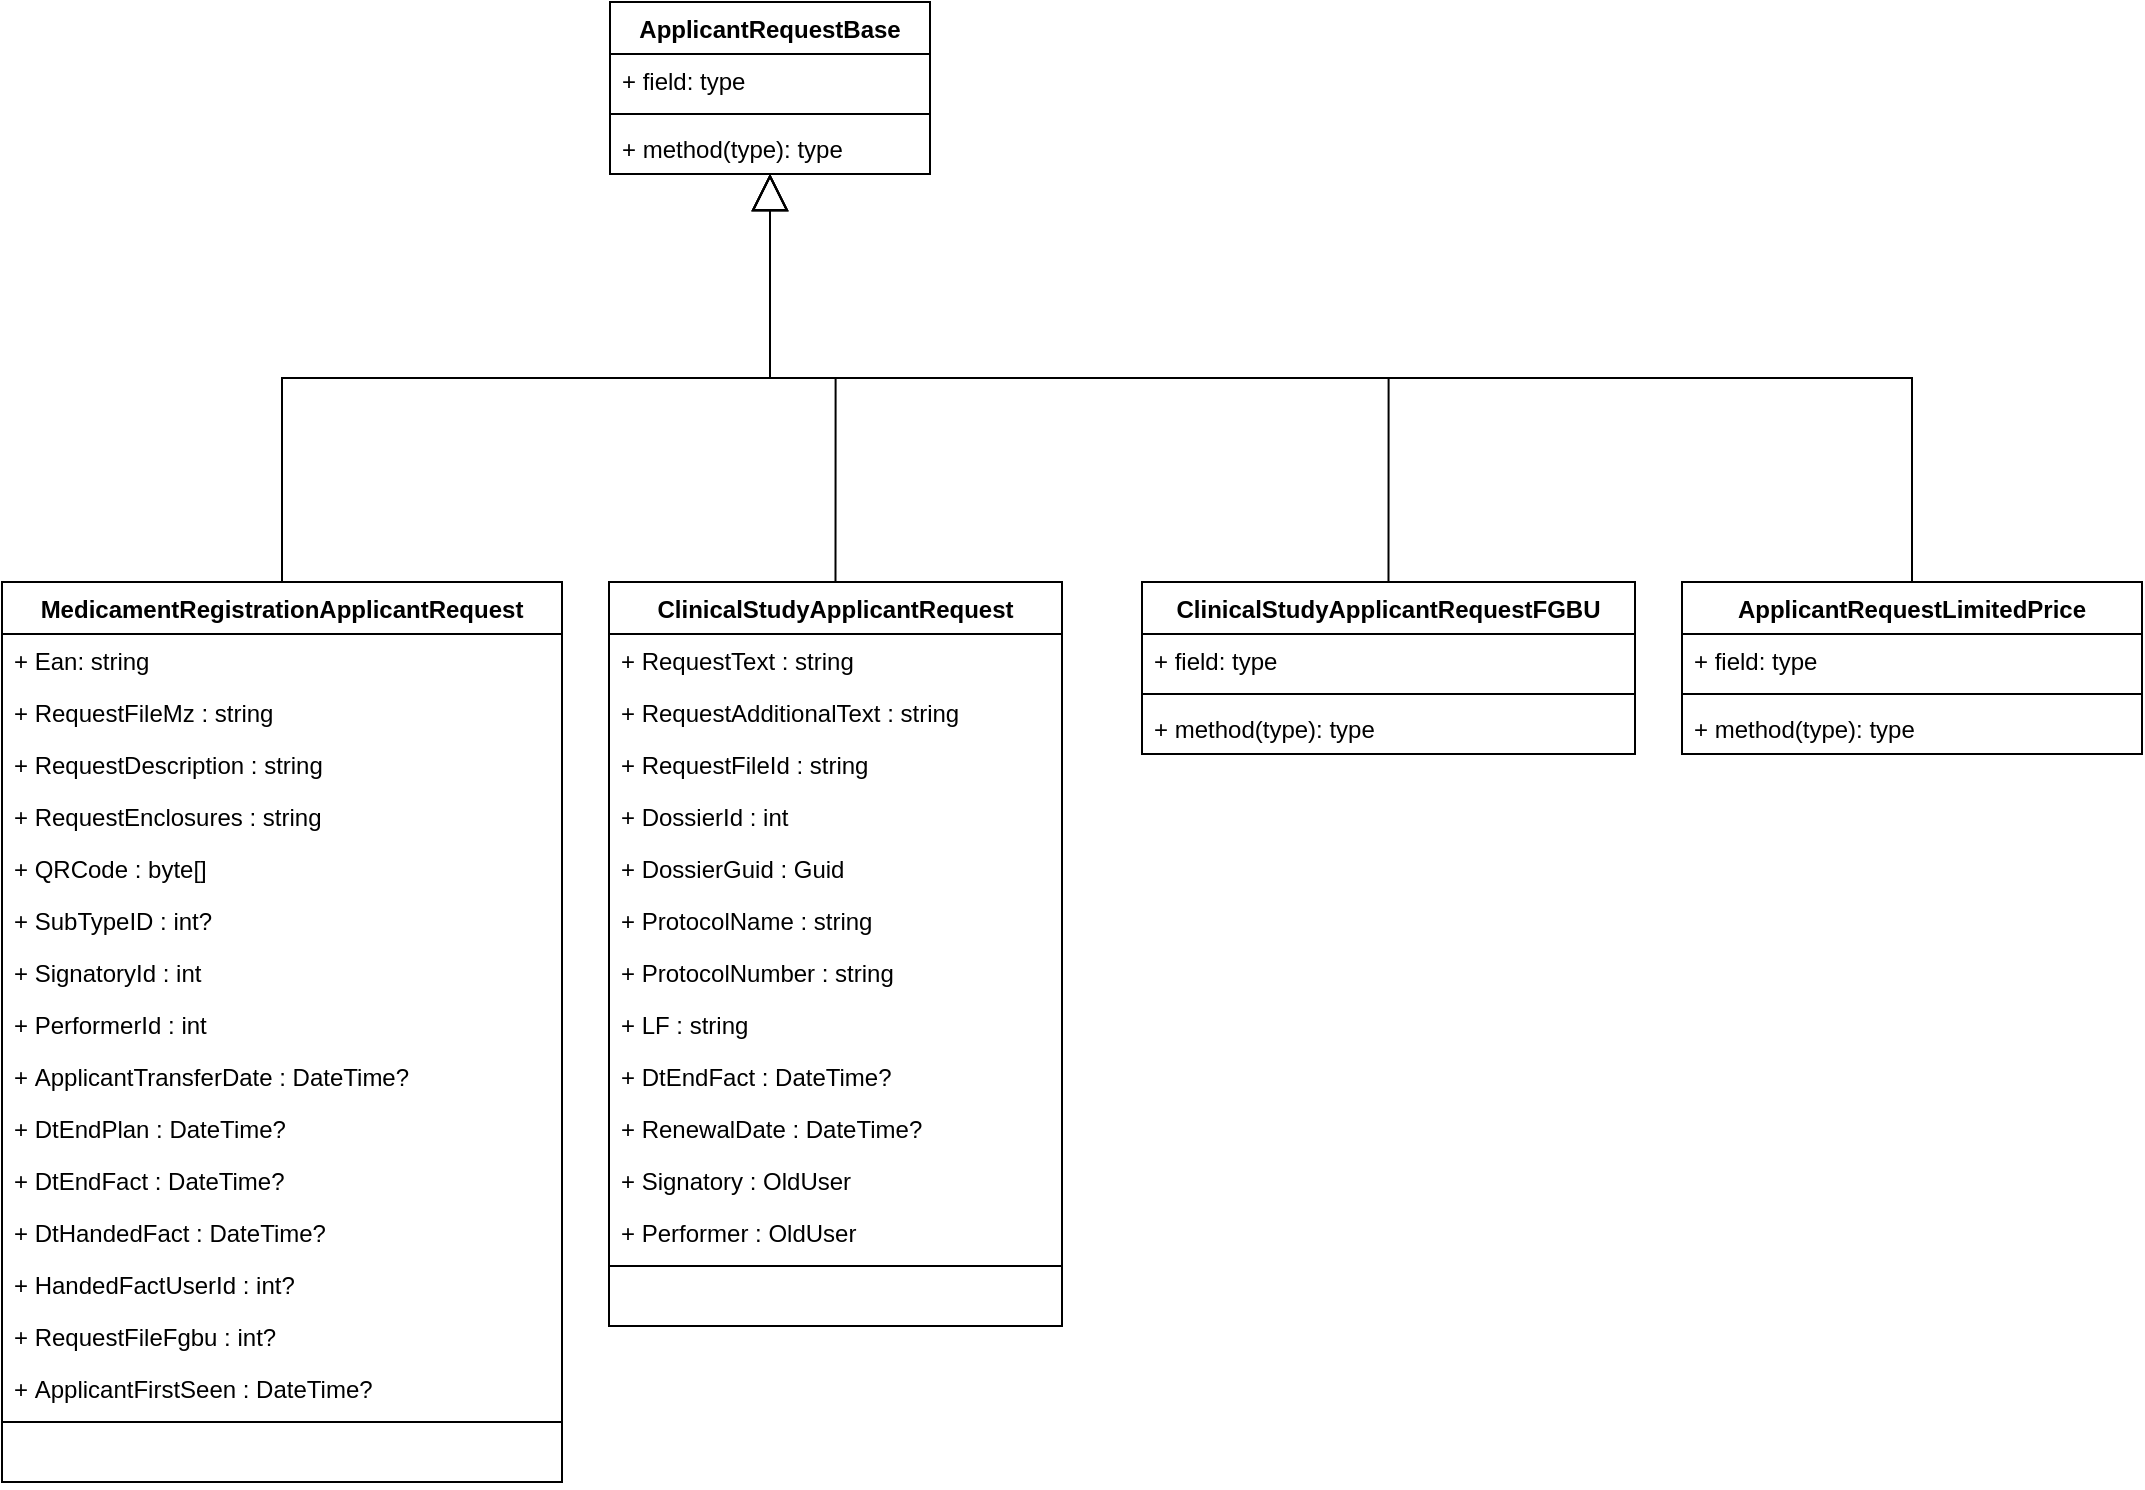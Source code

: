 <mxfile version="20.6.0" type="github">
  <diagram id="FbtvG5ja3MR5aEfaAjsH" name="Страница 1">
    <mxGraphModel dx="413" dy="546" grid="1" gridSize="10" guides="1" tooltips="1" connect="1" arrows="1" fold="1" page="1" pageScale="1" pageWidth="827" pageHeight="1169" math="0" shadow="0">
      <root>
        <mxCell id="0" />
        <mxCell id="1" parent="0" />
        <mxCell id="low-MrS_bK9RDzKWT8P9-1" value="ClinicalStudyApplicantRequest" style="swimlane;fontStyle=1;align=center;verticalAlign=top;childLayout=stackLayout;horizontal=1;startSize=26;horizontalStack=0;resizeParent=1;resizeParentMax=0;resizeLast=0;collapsible=1;marginBottom=0;" vertex="1" parent="1">
          <mxGeometry x="333.5" y="370" width="226.5" height="372" as="geometry" />
        </mxCell>
        <mxCell id="low-MrS_bK9RDzKWT8P9-2" value="+ RequestText : string" style="text;strokeColor=none;fillColor=none;align=left;verticalAlign=top;spacingLeft=4;spacingRight=4;overflow=hidden;rotatable=0;points=[[0,0.5],[1,0.5]];portConstraint=eastwest;" vertex="1" parent="low-MrS_bK9RDzKWT8P9-1">
          <mxGeometry y="26" width="226.5" height="26" as="geometry" />
        </mxCell>
        <mxCell id="low-MrS_bK9RDzKWT8P9-40" value="+ RequestAdditionalText : string" style="text;strokeColor=none;fillColor=none;align=left;verticalAlign=top;spacingLeft=4;spacingRight=4;overflow=hidden;rotatable=0;points=[[0,0.5],[1,0.5]];portConstraint=eastwest;" vertex="1" parent="low-MrS_bK9RDzKWT8P9-1">
          <mxGeometry y="52" width="226.5" height="26" as="geometry" />
        </mxCell>
        <mxCell id="low-MrS_bK9RDzKWT8P9-43" value="+ RequestFileId : string" style="text;strokeColor=none;fillColor=none;align=left;verticalAlign=top;spacingLeft=4;spacingRight=4;overflow=hidden;rotatable=0;points=[[0,0.5],[1,0.5]];portConstraint=eastwest;" vertex="1" parent="low-MrS_bK9RDzKWT8P9-1">
          <mxGeometry y="78" width="226.5" height="26" as="geometry" />
        </mxCell>
        <mxCell id="low-MrS_bK9RDzKWT8P9-46" value="+ DossierId : int" style="text;strokeColor=none;fillColor=none;align=left;verticalAlign=top;spacingLeft=4;spacingRight=4;overflow=hidden;rotatable=0;points=[[0,0.5],[1,0.5]];portConstraint=eastwest;" vertex="1" parent="low-MrS_bK9RDzKWT8P9-1">
          <mxGeometry y="104" width="226.5" height="26" as="geometry" />
        </mxCell>
        <mxCell id="low-MrS_bK9RDzKWT8P9-47" value="+ DossierGuid : Guid" style="text;strokeColor=none;fillColor=none;align=left;verticalAlign=top;spacingLeft=4;spacingRight=4;overflow=hidden;rotatable=0;points=[[0,0.5],[1,0.5]];portConstraint=eastwest;" vertex="1" parent="low-MrS_bK9RDzKWT8P9-1">
          <mxGeometry y="130" width="226.5" height="26" as="geometry" />
        </mxCell>
        <mxCell id="low-MrS_bK9RDzKWT8P9-45" value="+ ProtocolName : string" style="text;strokeColor=none;fillColor=none;align=left;verticalAlign=top;spacingLeft=4;spacingRight=4;overflow=hidden;rotatable=0;points=[[0,0.5],[1,0.5]];portConstraint=eastwest;" vertex="1" parent="low-MrS_bK9RDzKWT8P9-1">
          <mxGeometry y="156" width="226.5" height="26" as="geometry" />
        </mxCell>
        <mxCell id="low-MrS_bK9RDzKWT8P9-44" value="+ ProtocolNumber : string" style="text;strokeColor=none;fillColor=none;align=left;verticalAlign=top;spacingLeft=4;spacingRight=4;overflow=hidden;rotatable=0;points=[[0,0.5],[1,0.5]];portConstraint=eastwest;" vertex="1" parent="low-MrS_bK9RDzKWT8P9-1">
          <mxGeometry y="182" width="226.5" height="26" as="geometry" />
        </mxCell>
        <mxCell id="low-MrS_bK9RDzKWT8P9-42" value="+ LF : string" style="text;strokeColor=none;fillColor=none;align=left;verticalAlign=top;spacingLeft=4;spacingRight=4;overflow=hidden;rotatable=0;points=[[0,0.5],[1,0.5]];portConstraint=eastwest;" vertex="1" parent="low-MrS_bK9RDzKWT8P9-1">
          <mxGeometry y="208" width="226.5" height="26" as="geometry" />
        </mxCell>
        <mxCell id="low-MrS_bK9RDzKWT8P9-41" value="+ DtEndFact : DateTime?" style="text;strokeColor=none;fillColor=none;align=left;verticalAlign=top;spacingLeft=4;spacingRight=4;overflow=hidden;rotatable=0;points=[[0,0.5],[1,0.5]];portConstraint=eastwest;" vertex="1" parent="low-MrS_bK9RDzKWT8P9-1">
          <mxGeometry y="234" width="226.5" height="26" as="geometry" />
        </mxCell>
        <mxCell id="low-MrS_bK9RDzKWT8P9-39" value="+ RenewalDate : DateTime?" style="text;strokeColor=none;fillColor=none;align=left;verticalAlign=top;spacingLeft=4;spacingRight=4;overflow=hidden;rotatable=0;points=[[0,0.5],[1,0.5]];portConstraint=eastwest;" vertex="1" parent="low-MrS_bK9RDzKWT8P9-1">
          <mxGeometry y="260" width="226.5" height="26" as="geometry" />
        </mxCell>
        <mxCell id="low-MrS_bK9RDzKWT8P9-48" value="+ Signatory : OldUser" style="text;strokeColor=none;fillColor=none;align=left;verticalAlign=top;spacingLeft=4;spacingRight=4;overflow=hidden;rotatable=0;points=[[0,0.5],[1,0.5]];portConstraint=eastwest;" vertex="1" parent="low-MrS_bK9RDzKWT8P9-1">
          <mxGeometry y="286" width="226.5" height="26" as="geometry" />
        </mxCell>
        <mxCell id="low-MrS_bK9RDzKWT8P9-49" value="+ Performer : OldUser" style="text;strokeColor=none;fillColor=none;align=left;verticalAlign=top;spacingLeft=4;spacingRight=4;overflow=hidden;rotatable=0;points=[[0,0.5],[1,0.5]];portConstraint=eastwest;" vertex="1" parent="low-MrS_bK9RDzKWT8P9-1">
          <mxGeometry y="312" width="226.5" height="26" as="geometry" />
        </mxCell>
        <mxCell id="low-MrS_bK9RDzKWT8P9-3" value="" style="line;strokeWidth=1;fillColor=none;align=left;verticalAlign=middle;spacingTop=-1;spacingLeft=3;spacingRight=3;rotatable=0;labelPosition=right;points=[];portConstraint=eastwest;strokeColor=inherit;" vertex="1" parent="low-MrS_bK9RDzKWT8P9-1">
          <mxGeometry y="338" width="226.5" height="8" as="geometry" />
        </mxCell>
        <mxCell id="low-MrS_bK9RDzKWT8P9-4" value=" " style="text;strokeColor=none;fillColor=none;align=left;verticalAlign=top;spacingLeft=4;spacingRight=4;overflow=hidden;rotatable=0;points=[[0,0.5],[1,0.5]];portConstraint=eastwest;" vertex="1" parent="low-MrS_bK9RDzKWT8P9-1">
          <mxGeometry y="346" width="226.5" height="26" as="geometry" />
        </mxCell>
        <mxCell id="low-MrS_bK9RDzKWT8P9-5" value="ApplicantRequestLimitedPrice" style="swimlane;fontStyle=1;align=center;verticalAlign=top;childLayout=stackLayout;horizontal=1;startSize=26;horizontalStack=0;resizeParent=1;resizeParentMax=0;resizeLast=0;collapsible=1;marginBottom=0;" vertex="1" parent="1">
          <mxGeometry x="870" y="370" width="230" height="86" as="geometry" />
        </mxCell>
        <mxCell id="low-MrS_bK9RDzKWT8P9-6" value="+ field: type" style="text;strokeColor=none;fillColor=none;align=left;verticalAlign=top;spacingLeft=4;spacingRight=4;overflow=hidden;rotatable=0;points=[[0,0.5],[1,0.5]];portConstraint=eastwest;" vertex="1" parent="low-MrS_bK9RDzKWT8P9-5">
          <mxGeometry y="26" width="230" height="26" as="geometry" />
        </mxCell>
        <mxCell id="low-MrS_bK9RDzKWT8P9-7" value="" style="line;strokeWidth=1;fillColor=none;align=left;verticalAlign=middle;spacingTop=-1;spacingLeft=3;spacingRight=3;rotatable=0;labelPosition=right;points=[];portConstraint=eastwest;strokeColor=inherit;" vertex="1" parent="low-MrS_bK9RDzKWT8P9-5">
          <mxGeometry y="52" width="230" height="8" as="geometry" />
        </mxCell>
        <mxCell id="low-MrS_bK9RDzKWT8P9-8" value="+ method(type): type" style="text;strokeColor=none;fillColor=none;align=left;verticalAlign=top;spacingLeft=4;spacingRight=4;overflow=hidden;rotatable=0;points=[[0,0.5],[1,0.5]];portConstraint=eastwest;" vertex="1" parent="low-MrS_bK9RDzKWT8P9-5">
          <mxGeometry y="60" width="230" height="26" as="geometry" />
        </mxCell>
        <mxCell id="low-MrS_bK9RDzKWT8P9-9" value="MedicamentRegistrationApplicantRequest" style="swimlane;fontStyle=1;align=center;verticalAlign=top;childLayout=stackLayout;horizontal=1;startSize=26;horizontalStack=0;resizeParent=1;resizeParentMax=0;resizeLast=0;collapsible=1;marginBottom=0;" vertex="1" parent="1">
          <mxGeometry x="30" y="370" width="280" height="450" as="geometry" />
        </mxCell>
        <mxCell id="low-MrS_bK9RDzKWT8P9-10" value="+ Ean: string" style="text;strokeColor=none;fillColor=none;align=left;verticalAlign=top;spacingLeft=4;spacingRight=4;overflow=hidden;rotatable=0;points=[[0,0.5],[1,0.5]];portConstraint=eastwest;" vertex="1" parent="low-MrS_bK9RDzKWT8P9-9">
          <mxGeometry y="26" width="280" height="26" as="geometry" />
        </mxCell>
        <mxCell id="low-MrS_bK9RDzKWT8P9-21" value="+ RequestFileMz : string" style="text;strokeColor=none;fillColor=none;align=left;verticalAlign=top;spacingLeft=4;spacingRight=4;overflow=hidden;rotatable=0;points=[[0,0.5],[1,0.5]];portConstraint=eastwest;" vertex="1" parent="low-MrS_bK9RDzKWT8P9-9">
          <mxGeometry y="52" width="280" height="26" as="geometry" />
        </mxCell>
        <mxCell id="low-MrS_bK9RDzKWT8P9-22" value="+ RequestDescription : string" style="text;strokeColor=none;fillColor=none;align=left;verticalAlign=top;spacingLeft=4;spacingRight=4;overflow=hidden;rotatable=0;points=[[0,0.5],[1,0.5]];portConstraint=eastwest;" vertex="1" parent="low-MrS_bK9RDzKWT8P9-9">
          <mxGeometry y="78" width="280" height="26" as="geometry" />
        </mxCell>
        <mxCell id="low-MrS_bK9RDzKWT8P9-23" value="+ RequestEnclosures : string" style="text;strokeColor=none;fillColor=none;align=left;verticalAlign=top;spacingLeft=4;spacingRight=4;overflow=hidden;rotatable=0;points=[[0,0.5],[1,0.5]];portConstraint=eastwest;" vertex="1" parent="low-MrS_bK9RDzKWT8P9-9">
          <mxGeometry y="104" width="280" height="26" as="geometry" />
        </mxCell>
        <mxCell id="low-MrS_bK9RDzKWT8P9-24" value="+ QRCode : byte[]" style="text;strokeColor=none;fillColor=none;align=left;verticalAlign=top;spacingLeft=4;spacingRight=4;overflow=hidden;rotatable=0;points=[[0,0.5],[1,0.5]];portConstraint=eastwest;" vertex="1" parent="low-MrS_bK9RDzKWT8P9-9">
          <mxGeometry y="130" width="280" height="26" as="geometry" />
        </mxCell>
        <mxCell id="low-MrS_bK9RDzKWT8P9-25" value="+ SubTypeID : int?" style="text;strokeColor=none;fillColor=none;align=left;verticalAlign=top;spacingLeft=4;spacingRight=4;overflow=hidden;rotatable=0;points=[[0,0.5],[1,0.5]];portConstraint=eastwest;" vertex="1" parent="low-MrS_bK9RDzKWT8P9-9">
          <mxGeometry y="156" width="280" height="26" as="geometry" />
        </mxCell>
        <mxCell id="low-MrS_bK9RDzKWT8P9-26" value="+ SignatoryId : int" style="text;strokeColor=none;fillColor=none;align=left;verticalAlign=top;spacingLeft=4;spacingRight=4;overflow=hidden;rotatable=0;points=[[0,0.5],[1,0.5]];portConstraint=eastwest;" vertex="1" parent="low-MrS_bK9RDzKWT8P9-9">
          <mxGeometry y="182" width="280" height="26" as="geometry" />
        </mxCell>
        <mxCell id="low-MrS_bK9RDzKWT8P9-27" value="+ PerformerId : int" style="text;strokeColor=none;fillColor=none;align=left;verticalAlign=top;spacingLeft=4;spacingRight=4;overflow=hidden;rotatable=0;points=[[0,0.5],[1,0.5]];portConstraint=eastwest;" vertex="1" parent="low-MrS_bK9RDzKWT8P9-9">
          <mxGeometry y="208" width="280" height="26" as="geometry" />
        </mxCell>
        <mxCell id="low-MrS_bK9RDzKWT8P9-28" value="+ ApplicantTransferDate : DateTime?" style="text;strokeColor=none;fillColor=none;align=left;verticalAlign=top;spacingLeft=4;spacingRight=4;overflow=hidden;rotatable=0;points=[[0,0.5],[1,0.5]];portConstraint=eastwest;" vertex="1" parent="low-MrS_bK9RDzKWT8P9-9">
          <mxGeometry y="234" width="280" height="26" as="geometry" />
        </mxCell>
        <mxCell id="low-MrS_bK9RDzKWT8P9-29" value="+ DtEndPlan : DateTime?" style="text;strokeColor=none;fillColor=none;align=left;verticalAlign=top;spacingLeft=4;spacingRight=4;overflow=hidden;rotatable=0;points=[[0,0.5],[1,0.5]];portConstraint=eastwest;" vertex="1" parent="low-MrS_bK9RDzKWT8P9-9">
          <mxGeometry y="260" width="280" height="26" as="geometry" />
        </mxCell>
        <mxCell id="low-MrS_bK9RDzKWT8P9-30" value="+ DtEndFact : DateTime?" style="text;strokeColor=none;fillColor=none;align=left;verticalAlign=top;spacingLeft=4;spacingRight=4;overflow=hidden;rotatable=0;points=[[0,0.5],[1,0.5]];portConstraint=eastwest;" vertex="1" parent="low-MrS_bK9RDzKWT8P9-9">
          <mxGeometry y="286" width="280" height="26" as="geometry" />
        </mxCell>
        <mxCell id="low-MrS_bK9RDzKWT8P9-31" value="+ DtHandedFact : DateTime?" style="text;strokeColor=none;fillColor=none;align=left;verticalAlign=top;spacingLeft=4;spacingRight=4;overflow=hidden;rotatable=0;points=[[0,0.5],[1,0.5]];portConstraint=eastwest;" vertex="1" parent="low-MrS_bK9RDzKWT8P9-9">
          <mxGeometry y="312" width="280" height="26" as="geometry" />
        </mxCell>
        <mxCell id="low-MrS_bK9RDzKWT8P9-32" value="+ HandedFactUserId : int?" style="text;strokeColor=none;fillColor=none;align=left;verticalAlign=top;spacingLeft=4;spacingRight=4;overflow=hidden;rotatable=0;points=[[0,0.5],[1,0.5]];portConstraint=eastwest;" vertex="1" parent="low-MrS_bK9RDzKWT8P9-9">
          <mxGeometry y="338" width="280" height="26" as="geometry" />
        </mxCell>
        <mxCell id="low-MrS_bK9RDzKWT8P9-33" value="+ RequestFileFgbu : int?" style="text;strokeColor=none;fillColor=none;align=left;verticalAlign=top;spacingLeft=4;spacingRight=4;overflow=hidden;rotatable=0;points=[[0,0.5],[1,0.5]];portConstraint=eastwest;" vertex="1" parent="low-MrS_bK9RDzKWT8P9-9">
          <mxGeometry y="364" width="280" height="26" as="geometry" />
        </mxCell>
        <mxCell id="low-MrS_bK9RDzKWT8P9-34" value="+ ApplicantFirstSeen : DateTime?" style="text;strokeColor=none;fillColor=none;align=left;verticalAlign=top;spacingLeft=4;spacingRight=4;overflow=hidden;rotatable=0;points=[[0,0.5],[1,0.5]];portConstraint=eastwest;" vertex="1" parent="low-MrS_bK9RDzKWT8P9-9">
          <mxGeometry y="390" width="280" height="26" as="geometry" />
        </mxCell>
        <mxCell id="low-MrS_bK9RDzKWT8P9-11" value="" style="line;strokeWidth=1;fillColor=none;align=left;verticalAlign=middle;spacingTop=-1;spacingLeft=3;spacingRight=3;rotatable=0;labelPosition=right;points=[];portConstraint=eastwest;strokeColor=inherit;" vertex="1" parent="low-MrS_bK9RDzKWT8P9-9">
          <mxGeometry y="416" width="280" height="8" as="geometry" />
        </mxCell>
        <mxCell id="low-MrS_bK9RDzKWT8P9-12" value=" " style="text;strokeColor=none;fillColor=none;align=left;verticalAlign=top;spacingLeft=4;spacingRight=4;overflow=hidden;rotatable=0;points=[[0,0.5],[1,0.5]];portConstraint=eastwest;" vertex="1" parent="low-MrS_bK9RDzKWT8P9-9">
          <mxGeometry y="424" width="280" height="26" as="geometry" />
        </mxCell>
        <mxCell id="low-MrS_bK9RDzKWT8P9-13" value="ApplicantRequestBase" style="swimlane;fontStyle=1;align=center;verticalAlign=top;childLayout=stackLayout;horizontal=1;startSize=26;horizontalStack=0;resizeParent=1;resizeParentMax=0;resizeLast=0;collapsible=1;marginBottom=0;" vertex="1" parent="1">
          <mxGeometry x="334" y="80" width="160" height="86" as="geometry" />
        </mxCell>
        <mxCell id="low-MrS_bK9RDzKWT8P9-14" value="+ field: type" style="text;strokeColor=none;fillColor=none;align=left;verticalAlign=top;spacingLeft=4;spacingRight=4;overflow=hidden;rotatable=0;points=[[0,0.5],[1,0.5]];portConstraint=eastwest;" vertex="1" parent="low-MrS_bK9RDzKWT8P9-13">
          <mxGeometry y="26" width="160" height="26" as="geometry" />
        </mxCell>
        <mxCell id="low-MrS_bK9RDzKWT8P9-15" value="" style="line;strokeWidth=1;fillColor=none;align=left;verticalAlign=middle;spacingTop=-1;spacingLeft=3;spacingRight=3;rotatable=0;labelPosition=right;points=[];portConstraint=eastwest;strokeColor=inherit;" vertex="1" parent="low-MrS_bK9RDzKWT8P9-13">
          <mxGeometry y="52" width="160" height="8" as="geometry" />
        </mxCell>
        <mxCell id="low-MrS_bK9RDzKWT8P9-16" value="+ method(type): type" style="text;strokeColor=none;fillColor=none;align=left;verticalAlign=top;spacingLeft=4;spacingRight=4;overflow=hidden;rotatable=0;points=[[0,0.5],[1,0.5]];portConstraint=eastwest;" vertex="1" parent="low-MrS_bK9RDzKWT8P9-13">
          <mxGeometry y="60" width="160" height="26" as="geometry" />
        </mxCell>
        <mxCell id="low-MrS_bK9RDzKWT8P9-18" value="" style="endArrow=block;endSize=16;endFill=0;html=1;rounded=0;edgeStyle=orthogonalEdgeStyle;exitX=0.5;exitY=0;exitDx=0;exitDy=0;" edge="1" parent="1" source="low-MrS_bK9RDzKWT8P9-9" target="low-MrS_bK9RDzKWT8P9-13">
          <mxGeometry width="160" relative="1" as="geometry">
            <mxPoint x="330" y="410" as="sourcePoint" />
            <mxPoint x="490" y="410" as="targetPoint" />
          </mxGeometry>
        </mxCell>
        <mxCell id="low-MrS_bK9RDzKWT8P9-19" value="" style="endArrow=block;endSize=16;endFill=0;html=1;rounded=0;edgeStyle=orthogonalEdgeStyle;exitX=0.5;exitY=0;exitDx=0;exitDy=0;" edge="1" parent="1" source="low-MrS_bK9RDzKWT8P9-1" target="low-MrS_bK9RDzKWT8P9-13">
          <mxGeometry width="160" relative="1" as="geometry">
            <mxPoint x="180" y="380" as="sourcePoint" />
            <mxPoint x="424" y="176" as="targetPoint" />
          </mxGeometry>
        </mxCell>
        <mxCell id="low-MrS_bK9RDzKWT8P9-20" value="" style="endArrow=block;endSize=16;endFill=0;html=1;rounded=0;edgeStyle=orthogonalEdgeStyle;exitX=0.5;exitY=0;exitDx=0;exitDy=0;" edge="1" parent="1" source="low-MrS_bK9RDzKWT8P9-5" target="low-MrS_bK9RDzKWT8P9-13">
          <mxGeometry width="160" relative="1" as="geometry">
            <mxPoint x="456.75" y="380" as="sourcePoint" />
            <mxPoint x="424" y="176" as="targetPoint" />
          </mxGeometry>
        </mxCell>
        <mxCell id="low-MrS_bK9RDzKWT8P9-35" value="ClinicalStudyApplicantRequestFGBU" style="swimlane;fontStyle=1;align=center;verticalAlign=top;childLayout=stackLayout;horizontal=1;startSize=26;horizontalStack=0;resizeParent=1;resizeParentMax=0;resizeLast=0;collapsible=1;marginBottom=0;" vertex="1" parent="1">
          <mxGeometry x="600" y="370" width="246.5" height="86" as="geometry">
            <mxRectangle x="590" y="370" width="250" height="30" as="alternateBounds" />
          </mxGeometry>
        </mxCell>
        <mxCell id="low-MrS_bK9RDzKWT8P9-36" value="+ field: type" style="text;strokeColor=none;fillColor=none;align=left;verticalAlign=top;spacingLeft=4;spacingRight=4;overflow=hidden;rotatable=0;points=[[0,0.5],[1,0.5]];portConstraint=eastwest;" vertex="1" parent="low-MrS_bK9RDzKWT8P9-35">
          <mxGeometry y="26" width="246.5" height="26" as="geometry" />
        </mxCell>
        <mxCell id="low-MrS_bK9RDzKWT8P9-37" value="" style="line;strokeWidth=1;fillColor=none;align=left;verticalAlign=middle;spacingTop=-1;spacingLeft=3;spacingRight=3;rotatable=0;labelPosition=right;points=[];portConstraint=eastwest;strokeColor=inherit;" vertex="1" parent="low-MrS_bK9RDzKWT8P9-35">
          <mxGeometry y="52" width="246.5" height="8" as="geometry" />
        </mxCell>
        <mxCell id="low-MrS_bK9RDzKWT8P9-38" value="+ method(type): type" style="text;strokeColor=none;fillColor=none;align=left;verticalAlign=top;spacingLeft=4;spacingRight=4;overflow=hidden;rotatable=0;points=[[0,0.5],[1,0.5]];portConstraint=eastwest;" vertex="1" parent="low-MrS_bK9RDzKWT8P9-35">
          <mxGeometry y="60" width="246.5" height="26" as="geometry" />
        </mxCell>
        <mxCell id="low-MrS_bK9RDzKWT8P9-50" value="" style="endArrow=block;endSize=16;endFill=0;html=1;rounded=0;edgeStyle=orthogonalEdgeStyle;exitX=0.5;exitY=0;exitDx=0;exitDy=0;" edge="1" parent="1" source="low-MrS_bK9RDzKWT8P9-35" target="low-MrS_bK9RDzKWT8P9-13">
          <mxGeometry width="160" relative="1" as="geometry">
            <mxPoint x="456.75" y="380.0" as="sourcePoint" />
            <mxPoint x="423.966" y="176.0" as="targetPoint" />
          </mxGeometry>
        </mxCell>
      </root>
    </mxGraphModel>
  </diagram>
</mxfile>
